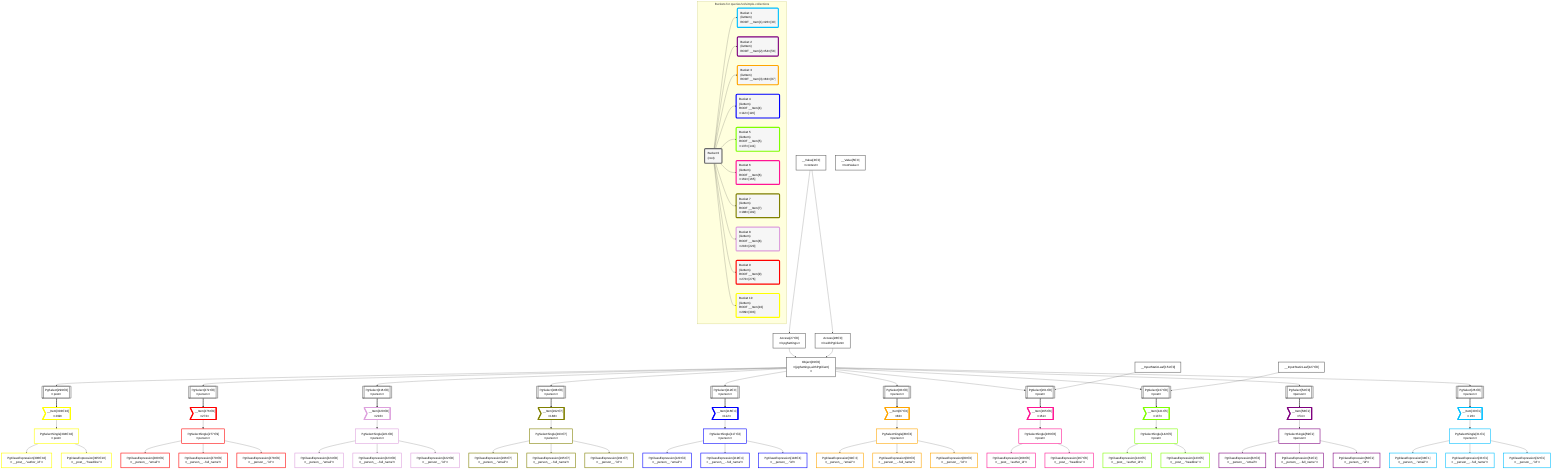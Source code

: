 graph TD
    classDef path fill:#eee,stroke:#000,color:#000
    classDef plan fill:#fff,stroke-width:3px,color:#000
    classDef itemplan fill:#fff,stroke-width:6px,color:#000
    classDef sideeffectplan fill:#f00,stroke-width:6px,color:#000
    classDef bucket fill:#f6f6f6,color:#000,stroke-width:6px,text-align:left


    %% define steps
    __Value3["__Value[3∈0]<br />ᐸcontextᐳ"]:::plan
    __Value5["__Value[5∈0]<br />ᐸrootValueᐳ"]:::plan
    Access27["Access[27∈0]<br />ᐸ3.pgSettingsᐳ"]:::plan
    Access28["Access[28∈0]<br />ᐸ3.withPgClientᐳ"]:::plan
    Object29["Object[29∈0]<br />ᐸ{pgSettings,withPgClient}ᐳ"]:::plan
    PgSelect26[["PgSelect[26∈0]<br />ᐸpersonᐳ"]]:::plan
    __Item30>"__Item[30∈1]<br />ᐸ26ᐳ"]:::itemplan
    PgSelectSingle31["PgSelectSingle[31∈1]<br />ᐸpersonᐳ"]:::plan
    PgClassExpression32["PgClassExpression[32∈1]<br />ᐸ__person__.”id”ᐳ"]:::plan
    PgClassExpression33["PgClassExpression[33∈1]<br />ᐸ__person__...full_name”ᐳ"]:::plan
    PgClassExpression34["PgClassExpression[34∈1]<br />ᐸ__person__.”email”ᐳ"]:::plan
    PgSelect54[["PgSelect[54∈0]<br />ᐸpersonᐳ"]]:::plan
    __Item58>"__Item[58∈2]<br />ᐸ54ᐳ"]:::itemplan
    PgSelectSingle59["PgSelectSingle[59∈2]<br />ᐸpersonᐳ"]:::plan
    PgClassExpression60["PgClassExpression[60∈2]<br />ᐸ__person__.”id”ᐳ"]:::plan
    PgClassExpression61["PgClassExpression[61∈2]<br />ᐸ__person__...full_name”ᐳ"]:::plan
    PgClassExpression62["PgClassExpression[62∈2]<br />ᐸ__person__.”email”ᐳ"]:::plan
    PgSelect83[["PgSelect[83∈0]<br />ᐸpersonᐳ"]]:::plan
    __Item87>"__Item[87∈3]<br />ᐸ83ᐳ"]:::itemplan
    PgSelectSingle88["PgSelectSingle[88∈3]<br />ᐸpersonᐳ"]:::plan
    PgClassExpression89["PgClassExpression[89∈3]<br />ᐸ__person__.”id”ᐳ"]:::plan
    PgClassExpression90["PgClassExpression[90∈3]<br />ᐸ__person__...full_name”ᐳ"]:::plan
    PgClassExpression91["PgClassExpression[91∈3]<br />ᐸ__person__.”email”ᐳ"]:::plan
    PgSelect112[["PgSelect[112∈0]<br />ᐸpersonᐳ"]]:::plan
    __Item116>"__Item[116∈4]<br />ᐸ112ᐳ"]:::itemplan
    PgSelectSingle117["PgSelectSingle[117∈4]<br />ᐸpersonᐳ"]:::plan
    PgClassExpression118["PgClassExpression[118∈4]<br />ᐸ__person__.”id”ᐳ"]:::plan
    PgClassExpression119["PgClassExpression[119∈4]<br />ᐸ__person__...full_name”ᐳ"]:::plan
    PgClassExpression120["PgClassExpression[120∈4]<br />ᐸ__person__.”email”ᐳ"]:::plan
    __InputStaticLeaf127["__InputStaticLeaf[127∈0]"]:::plan
    PgSelect137[["PgSelect[137∈0]<br />ᐸpostᐳ"]]:::plan
    __Item141>"__Item[141∈5]<br />ᐸ137ᐳ"]:::itemplan
    PgSelectSingle142["PgSelectSingle[142∈5]<br />ᐸpostᐳ"]:::plan
    PgClassExpression143["PgClassExpression[143∈5]<br />ᐸ__post__.”headline”ᐳ"]:::plan
    PgClassExpression144["PgClassExpression[144∈5]<br />ᐸ__post__.”author_id”ᐳ"]:::plan
    __InputStaticLeaf151["__InputStaticLeaf[151∈0]"]:::plan
    PgSelect161[["PgSelect[161∈0]<br />ᐸpostᐳ"]]:::plan
    __Item165>"__Item[165∈6]<br />ᐸ161ᐳ"]:::itemplan
    PgSelectSingle166["PgSelectSingle[166∈6]<br />ᐸpostᐳ"]:::plan
    PgClassExpression167["PgClassExpression[167∈6]<br />ᐸ__post__.”headline”ᐳ"]:::plan
    PgClassExpression168["PgClassExpression[168∈6]<br />ᐸ__post__.”author_id”ᐳ"]:::plan
    PgSelect188[["PgSelect[188∈0]<br />ᐸpersonᐳ"]]:::plan
    __Item192>"__Item[192∈7]<br />ᐸ188ᐳ"]:::itemplan
    PgSelectSingle193["PgSelectSingle[193∈7]<br />ᐸpersonᐳ"]:::plan
    PgClassExpression194["PgClassExpression[194∈7]<br />ᐸ__person__.”id”ᐳ"]:::plan
    PgClassExpression195["PgClassExpression[195∈7]<br />ᐸ__person__...full_name”ᐳ"]:::plan
    PgClassExpression196["PgClassExpression[196∈7]<br />ᐸ__person__.”email”ᐳ"]:::plan
    PgSelect216[["PgSelect[216∈0]<br />ᐸpersonᐳ"]]:::plan
    __Item220>"__Item[220∈8]<br />ᐸ216ᐳ"]:::itemplan
    PgSelectSingle221["PgSelectSingle[221∈8]<br />ᐸpersonᐳ"]:::plan
    PgClassExpression222["PgClassExpression[222∈8]<br />ᐸ__person__.”id”ᐳ"]:::plan
    PgClassExpression223["PgClassExpression[223∈8]<br />ᐸ__person__...full_name”ᐳ"]:::plan
    PgClassExpression224["PgClassExpression[224∈8]<br />ᐸ__person__.”email”ᐳ"]:::plan
    PgSelect272[["PgSelect[272∈0]<br />ᐸpersonᐳ"]]:::plan
    __Item276>"__Item[276∈9]<br />ᐸ272ᐳ"]:::itemplan
    PgSelectSingle277["PgSelectSingle[277∈9]<br />ᐸpersonᐳ"]:::plan
    PgClassExpression278["PgClassExpression[278∈9]<br />ᐸ__person__.”id”ᐳ"]:::plan
    PgClassExpression279["PgClassExpression[279∈9]<br />ᐸ__person__...full_name”ᐳ"]:::plan
    PgClassExpression280["PgClassExpression[280∈9]<br />ᐸ__person__.”email”ᐳ"]:::plan
    PgSelect299[["PgSelect[299∈0]<br />ᐸpostᐳ"]]:::plan
    __Item303>"__Item[303∈10]<br />ᐸ299ᐳ"]:::itemplan
    PgSelectSingle304["PgSelectSingle[304∈10]<br />ᐸpostᐳ"]:::plan
    PgClassExpression305["PgClassExpression[305∈10]<br />ᐸ__post__.”headline”ᐳ"]:::plan
    PgClassExpression306["PgClassExpression[306∈10]<br />ᐸ__post__.”author_id”ᐳ"]:::plan

    %% plan dependencies
    __Value3 --> Access27
    __Value3 --> Access28
    Access27 & Access28 --> Object29
    Object29 --> PgSelect26
    PgSelect26 ==> __Item30
    __Item30 --> PgSelectSingle31
    PgSelectSingle31 --> PgClassExpression32
    PgSelectSingle31 --> PgClassExpression33
    PgSelectSingle31 --> PgClassExpression34
    Object29 --> PgSelect54
    PgSelect54 ==> __Item58
    __Item58 --> PgSelectSingle59
    PgSelectSingle59 --> PgClassExpression60
    PgSelectSingle59 --> PgClassExpression61
    PgSelectSingle59 --> PgClassExpression62
    Object29 --> PgSelect83
    PgSelect83 ==> __Item87
    __Item87 --> PgSelectSingle88
    PgSelectSingle88 --> PgClassExpression89
    PgSelectSingle88 --> PgClassExpression90
    PgSelectSingle88 --> PgClassExpression91
    Object29 --> PgSelect112
    PgSelect112 ==> __Item116
    __Item116 --> PgSelectSingle117
    PgSelectSingle117 --> PgClassExpression118
    PgSelectSingle117 --> PgClassExpression119
    PgSelectSingle117 --> PgClassExpression120
    Object29 & __InputStaticLeaf127 --> PgSelect137
    PgSelect137 ==> __Item141
    __Item141 --> PgSelectSingle142
    PgSelectSingle142 --> PgClassExpression143
    PgSelectSingle142 --> PgClassExpression144
    Object29 & __InputStaticLeaf151 --> PgSelect161
    PgSelect161 ==> __Item165
    __Item165 --> PgSelectSingle166
    PgSelectSingle166 --> PgClassExpression167
    PgSelectSingle166 --> PgClassExpression168
    Object29 --> PgSelect188
    PgSelect188 ==> __Item192
    __Item192 --> PgSelectSingle193
    PgSelectSingle193 --> PgClassExpression194
    PgSelectSingle193 --> PgClassExpression195
    PgSelectSingle193 --> PgClassExpression196
    Object29 --> PgSelect216
    PgSelect216 ==> __Item220
    __Item220 --> PgSelectSingle221
    PgSelectSingle221 --> PgClassExpression222
    PgSelectSingle221 --> PgClassExpression223
    PgSelectSingle221 --> PgClassExpression224
    Object29 --> PgSelect272
    PgSelect272 ==> __Item276
    __Item276 --> PgSelectSingle277
    PgSelectSingle277 --> PgClassExpression278
    PgSelectSingle277 --> PgClassExpression279
    PgSelectSingle277 --> PgClassExpression280
    Object29 --> PgSelect299
    PgSelect299 ==> __Item303
    __Item303 --> PgSelectSingle304
    PgSelectSingle304 --> PgClassExpression305
    PgSelectSingle304 --> PgClassExpression306

    subgraph "Buckets for queries/v4/simple-collections"
    Bucket0("Bucket 0<br />(root)"):::bucket
    classDef bucket0 stroke:#696969
    class Bucket0,__Value3,__Value5,PgSelect26,Access27,Access28,Object29,PgSelect54,PgSelect83,PgSelect112,__InputStaticLeaf127,PgSelect137,__InputStaticLeaf151,PgSelect161,PgSelect188,PgSelect216,PgSelect272,PgSelect299 bucket0
    Bucket1("Bucket 1<br />(listItem)<br />ROOT __Item{1}ᐸ26ᐳ[30]"):::bucket
    classDef bucket1 stroke:#00bfff
    class Bucket1,__Item30,PgSelectSingle31,PgClassExpression32,PgClassExpression33,PgClassExpression34 bucket1
    Bucket2("Bucket 2<br />(listItem)<br />ROOT __Item{2}ᐸ54ᐳ[58]"):::bucket
    classDef bucket2 stroke:#7f007f
    class Bucket2,__Item58,PgSelectSingle59,PgClassExpression60,PgClassExpression61,PgClassExpression62 bucket2
    Bucket3("Bucket 3<br />(listItem)<br />ROOT __Item{3}ᐸ83ᐳ[87]"):::bucket
    classDef bucket3 stroke:#ffa500
    class Bucket3,__Item87,PgSelectSingle88,PgClassExpression89,PgClassExpression90,PgClassExpression91 bucket3
    Bucket4("Bucket 4<br />(listItem)<br />ROOT __Item{4}ᐸ112ᐳ[116]"):::bucket
    classDef bucket4 stroke:#0000ff
    class Bucket4,__Item116,PgSelectSingle117,PgClassExpression118,PgClassExpression119,PgClassExpression120 bucket4
    Bucket5("Bucket 5<br />(listItem)<br />ROOT __Item{5}ᐸ137ᐳ[141]"):::bucket
    classDef bucket5 stroke:#7fff00
    class Bucket5,__Item141,PgSelectSingle142,PgClassExpression143,PgClassExpression144 bucket5
    Bucket6("Bucket 6<br />(listItem)<br />ROOT __Item{6}ᐸ161ᐳ[165]"):::bucket
    classDef bucket6 stroke:#ff1493
    class Bucket6,__Item165,PgSelectSingle166,PgClassExpression167,PgClassExpression168 bucket6
    Bucket7("Bucket 7<br />(listItem)<br />ROOT __Item{7}ᐸ188ᐳ[192]"):::bucket
    classDef bucket7 stroke:#808000
    class Bucket7,__Item192,PgSelectSingle193,PgClassExpression194,PgClassExpression195,PgClassExpression196 bucket7
    Bucket8("Bucket 8<br />(listItem)<br />ROOT __Item{8}ᐸ216ᐳ[220]"):::bucket
    classDef bucket8 stroke:#dda0dd
    class Bucket8,__Item220,PgSelectSingle221,PgClassExpression222,PgClassExpression223,PgClassExpression224 bucket8
    Bucket9("Bucket 9<br />(listItem)<br />ROOT __Item{9}ᐸ272ᐳ[276]"):::bucket
    classDef bucket9 stroke:#ff0000
    class Bucket9,__Item276,PgSelectSingle277,PgClassExpression278,PgClassExpression279,PgClassExpression280 bucket9
    Bucket10("Bucket 10<br />(listItem)<br />ROOT __Item{10}ᐸ299ᐳ[303]"):::bucket
    classDef bucket10 stroke:#ffff00
    class Bucket10,__Item303,PgSelectSingle304,PgClassExpression305,PgClassExpression306 bucket10
    Bucket0 --> Bucket1 & Bucket2 & Bucket3 & Bucket4 & Bucket5 & Bucket6 & Bucket7 & Bucket8 & Bucket9 & Bucket10
    end